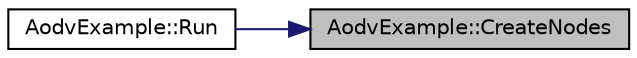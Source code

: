 digraph "AodvExample::CreateNodes"
{
 // LATEX_PDF_SIZE
  edge [fontname="Helvetica",fontsize="10",labelfontname="Helvetica",labelfontsize="10"];
  node [fontname="Helvetica",fontsize="10",shape=record];
  rankdir="RL";
  Node1 [label="AodvExample::CreateNodes",height=0.2,width=0.4,color="black", fillcolor="grey75", style="filled", fontcolor="black",tooltip="Create the nodes."];
  Node1 -> Node2 [dir="back",color="midnightblue",fontsize="10",style="solid",fontname="Helvetica"];
  Node2 [label="AodvExample::Run",height=0.2,width=0.4,color="black", fillcolor="white", style="filled",URL="$class_aodv_example.html#a954ace72fd69c0a09193047d33d9ad61",tooltip="Run simulation."];
}
